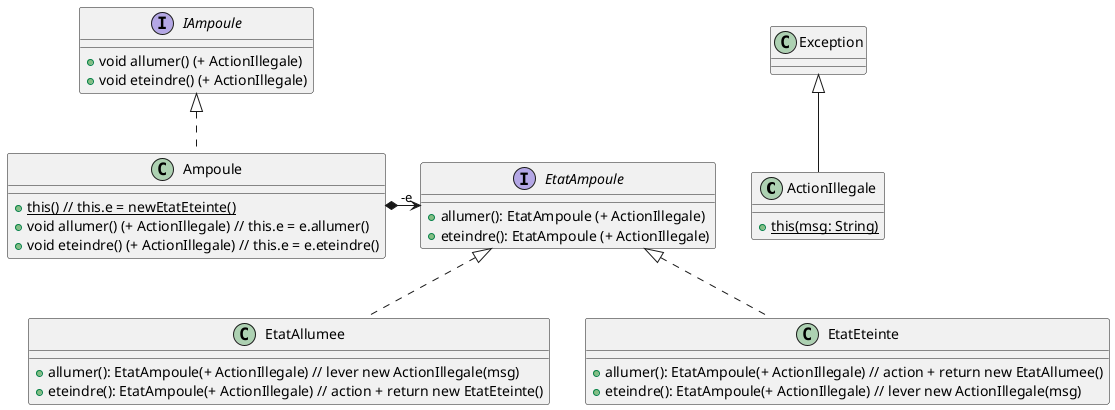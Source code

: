 @startuml
'https://plantuml.com/class-diagram

class ActionIllegale extends Exception {
 {static} + this(msg: String)
}

interface IAmpoule {
 + void allumer() (+ ActionIllegale)
 + void eteindre() (+ ActionIllegale)
}

interface EtatAmpoule {
 + allumer(): EtatAmpoule (+ ActionIllegale)
 + eteindre(): EtatAmpoule (+ ActionIllegale)
}

class Ampoule implements IAmpoule {
 {static} + this() // this.e = newEtatEteinte()
 + void allumer() (+ ActionIllegale) // this.e = e.allumer()
 + void eteindre() (+ ActionIllegale) // this.e = e.eteindre()
}

Ampoule *-> "-e" EtatAmpoule
class EtatAllumee implements EtatAmpoule {
 + allumer(): EtatAmpoule(+ ActionIllegale) // lever new ActionIllegale(msg)
 + eteindre(): EtatAmpoule(+ ActionIllegale) // action + return new EtatEteinte()
}

class EtatEteinte implements EtatAmpoule {
 + allumer(): EtatAmpoule(+ ActionIllegale) // action + return new EtatAllumee()
 + eteindre(): EtatAmpoule(+ ActionIllegale) // lever new ActionIllegale(msg)
}

@enduml